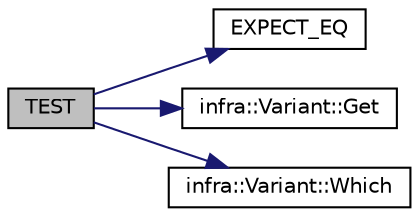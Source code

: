 digraph "TEST"
{
 // INTERACTIVE_SVG=YES
  edge [fontname="Helvetica",fontsize="10",labelfontname="Helvetica",labelfontsize="10"];
  node [fontname="Helvetica",fontsize="10",shape=record];
  rankdir="LR";
  Node12 [label="TEST",height=0.2,width=0.4,color="black", fillcolor="grey75", style="filled", fontcolor="black"];
  Node12 -> Node13 [color="midnightblue",fontsize="10",style="solid",fontname="Helvetica"];
  Node13 [label="EXPECT_EQ",height=0.2,width=0.4,color="black", fillcolor="white", style="filled",URL="$d6/def/_test_json_8cpp.html#a82745227e2f0a8edbb4ae630d88a8e86"];
  Node12 -> Node14 [color="midnightblue",fontsize="10",style="solid",fontname="Helvetica"];
  Node14 [label="infra::Variant::Get",height=0.2,width=0.4,color="black", fillcolor="white", style="filled",URL="$da/d2a/classinfra_1_1_variant.html#a5c22ee95a815d91911bf3ce196c852a0"];
  Node12 -> Node15 [color="midnightblue",fontsize="10",style="solid",fontname="Helvetica"];
  Node15 [label="infra::Variant::Which",height=0.2,width=0.4,color="black", fillcolor="white", style="filled",URL="$da/d2a/classinfra_1_1_variant.html#aa1c849849d4171dc48fc5e72476b1f06"];
}
